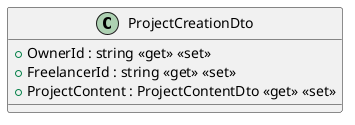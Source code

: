 @startuml
class ProjectCreationDto {
    + OwnerId : string <<get>> <<set>>
    + FreelancerId : string <<get>> <<set>>
    + ProjectContent : ProjectContentDto <<get>> <<set>>
}
@enduml
